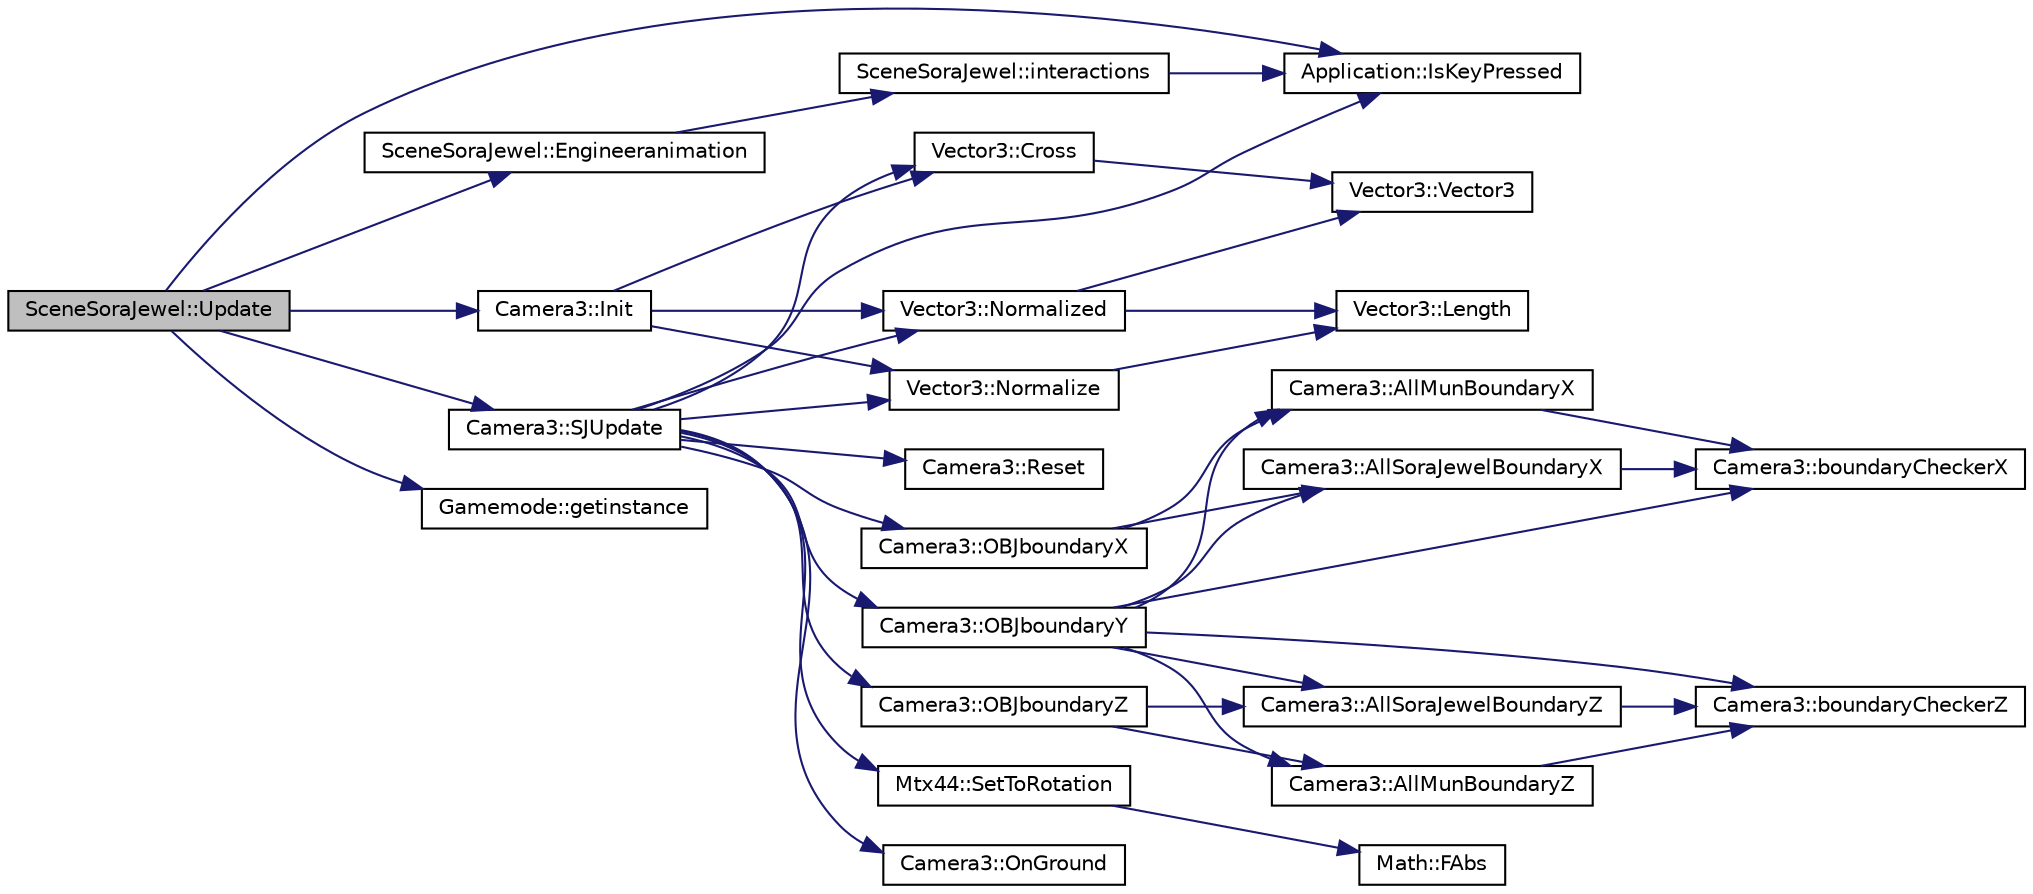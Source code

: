 digraph "SceneSoraJewel::Update"
{
  bgcolor="transparent";
  edge [fontname="Helvetica",fontsize="10",labelfontname="Helvetica",labelfontsize="10"];
  node [fontname="Helvetica",fontsize="10",shape=record];
  rankdir="LR";
  Node1 [label="SceneSoraJewel::Update",height=0.2,width=0.4,color="black", fillcolor="grey75", style="filled", fontcolor="black"];
  Node1 -> Node2 [color="midnightblue",fontsize="10",style="solid",fontname="Helvetica"];
  Node2 [label="SceneSoraJewel::Engineeranimation",height=0.2,width=0.4,color="black",URL="$classSceneSoraJewel.html#ade1c66efbf4d09b53de380245e5fb864",tooltip="This function is placed in Update(double dt) to run Engineer&#39;s animation to walk to ship..."];
  Node2 -> Node3 [color="midnightblue",fontsize="10",style="solid",fontname="Helvetica"];
  Node3 [label="SceneSoraJewel::interactions",height=0.2,width=0.4,color="black",URL="$classSceneSoraJewel.html#a3764e7474c9f2d36bc654c5942fc3cc3",tooltip="This function is responsible for using view to do interaction instead of using an area..."];
  Node3 -> Node4 [color="midnightblue",fontsize="10",style="solid",fontname="Helvetica"];
  Node4 [label="Application::IsKeyPressed",height=0.2,width=0.4,color="black",URL="$classApplication.html#a72cc9bba26506a7c0f54c346dfbd5cfe"];
  Node1 -> Node5 [color="midnightblue",fontsize="10",style="solid",fontname="Helvetica"];
  Node5 [label="Gamemode::getinstance",height=0.2,width=0.4,color="black",URL="$classGamemode.html#af47c19fec76ecf68cf2b13933572ec19"];
  Node1 -> Node6 [color="midnightblue",fontsize="10",style="solid",fontname="Helvetica"];
  Node6 [label="Camera3::Init",height=0.2,width=0.4,color="black",URL="$classCamera3.html#a19ed99e698e764c1da3a985cf75eb93f",tooltip="Camera3 initializer. "];
  Node6 -> Node7 [color="midnightblue",fontsize="10",style="solid",fontname="Helvetica"];
  Node7 [label="Vector3::Cross",height=0.2,width=0.4,color="black",URL="$structVector3.html#aa1cdc5357009b47fe585ddd61e263aad",tooltip="Cross product of 2 vectors. "];
  Node7 -> Node8 [color="midnightblue",fontsize="10",style="solid",fontname="Helvetica"];
  Node8 [label="Vector3::Vector3",height=0.2,width=0.4,color="black",URL="$structVector3.html#afa5e0c801fc2c8a820a54ea99302fe08",tooltip="Vector3 default constructor. "];
  Node6 -> Node9 [color="midnightblue",fontsize="10",style="solid",fontname="Helvetica"];
  Node9 [label="Vector3::Normalize",height=0.2,width=0.4,color="black",URL="$structVector3.html#aaef4f25a38878a640ab4a48002a7eff8",tooltip="Normalize this vector and return a reference to it. "];
  Node9 -> Node10 [color="midnightblue",fontsize="10",style="solid",fontname="Helvetica"];
  Node10 [label="Vector3::Length",height=0.2,width=0.4,color="black",URL="$structVector3.html#a200024a8442329de9a625ed58ffe7075",tooltip="Return length of vector. "];
  Node6 -> Node11 [color="midnightblue",fontsize="10",style="solid",fontname="Helvetica"];
  Node11 [label="Vector3::Normalized",height=0.2,width=0.4,color="black",URL="$structVector3.html#a2da0f00c5529bced69763320dac9c414",tooltip="Return a copy of this vector, normalized. "];
  Node11 -> Node10 [color="midnightblue",fontsize="10",style="solid",fontname="Helvetica"];
  Node11 -> Node8 [color="midnightblue",fontsize="10",style="solid",fontname="Helvetica"];
  Node1 -> Node4 [color="midnightblue",fontsize="10",style="solid",fontname="Helvetica"];
  Node1 -> Node12 [color="midnightblue",fontsize="10",style="solid",fontname="Helvetica"];
  Node12 [label="Camera3::SJUpdate",height=0.2,width=0.4,color="black",URL="$classCamera3.html#a9b14833d93a40442a53edf635837045c",tooltip="Camera3 SJUpdate funcion. "];
  Node12 -> Node7 [color="midnightblue",fontsize="10",style="solid",fontname="Helvetica"];
  Node12 -> Node4 [color="midnightblue",fontsize="10",style="solid",fontname="Helvetica"];
  Node12 -> Node9 [color="midnightblue",fontsize="10",style="solid",fontname="Helvetica"];
  Node12 -> Node11 [color="midnightblue",fontsize="10",style="solid",fontname="Helvetica"];
  Node12 -> Node13 [color="midnightblue",fontsize="10",style="solid",fontname="Helvetica"];
  Node13 [label="Camera3::OBJboundaryX",height=0.2,width=0.4,color="black",URL="$classCamera3.html#aaa26b06935fed4c855d2dd456121a702",tooltip="Camera3 OBJboundaryX function. "];
  Node13 -> Node14 [color="midnightblue",fontsize="10",style="solid",fontname="Helvetica"];
  Node14 [label="Camera3::AllMunBoundaryX",height=0.2,width=0.4,color="black",URL="$classCamera3.html#a47536550c550e38ce70a127d6041d238",tooltip="Camera3 AllMunBoundaryX function. "];
  Node14 -> Node15 [color="midnightblue",fontsize="10",style="solid",fontname="Helvetica"];
  Node15 [label="Camera3::boundaryCheckerX",height=0.2,width=0.4,color="black",URL="$classCamera3.html#a0a24a8f97532c60f7652662fe7ea9011",tooltip="Camera3 boundaryCheckerX function. "];
  Node13 -> Node16 [color="midnightblue",fontsize="10",style="solid",fontname="Helvetica"];
  Node16 [label="Camera3::AllSoraJewelBoundaryX",height=0.2,width=0.4,color="black",URL="$classCamera3.html#aa21841d30a266e7685ca9b7c88acef27",tooltip="Camera3 AllSoraJewelBoundaryX function. "];
  Node16 -> Node15 [color="midnightblue",fontsize="10",style="solid",fontname="Helvetica"];
  Node12 -> Node17 [color="midnightblue",fontsize="10",style="solid",fontname="Helvetica"];
  Node17 [label="Camera3::OBJboundaryY",height=0.2,width=0.4,color="black",URL="$classCamera3.html#ac2263d661658db8abcb97df54cb09c16",tooltip="Camera3 OBJboundaryY function. "];
  Node17 -> Node14 [color="midnightblue",fontsize="10",style="solid",fontname="Helvetica"];
  Node17 -> Node18 [color="midnightblue",fontsize="10",style="solid",fontname="Helvetica"];
  Node18 [label="Camera3::AllMunBoundaryZ",height=0.2,width=0.4,color="black",URL="$classCamera3.html#a101dfa0d89e28196116fdc240cfac418",tooltip="Camera3 AllMunBoundaryZ function. "];
  Node18 -> Node19 [color="midnightblue",fontsize="10",style="solid",fontname="Helvetica"];
  Node19 [label="Camera3::boundaryCheckerZ",height=0.2,width=0.4,color="black",URL="$classCamera3.html#acf520274a349d1766551356738f2aa3a",tooltip="Camera3 boundaryCheckerZ function. "];
  Node17 -> Node16 [color="midnightblue",fontsize="10",style="solid",fontname="Helvetica"];
  Node17 -> Node20 [color="midnightblue",fontsize="10",style="solid",fontname="Helvetica"];
  Node20 [label="Camera3::AllSoraJewelBoundaryZ",height=0.2,width=0.4,color="black",URL="$classCamera3.html#a62cd60c19e1bab7d201ff93bd23cca25",tooltip="Camera3 AllSoraJewelBoundaryZ function. "];
  Node20 -> Node19 [color="midnightblue",fontsize="10",style="solid",fontname="Helvetica"];
  Node17 -> Node15 [color="midnightblue",fontsize="10",style="solid",fontname="Helvetica"];
  Node17 -> Node19 [color="midnightblue",fontsize="10",style="solid",fontname="Helvetica"];
  Node12 -> Node21 [color="midnightblue",fontsize="10",style="solid",fontname="Helvetica"];
  Node21 [label="Camera3::OBJboundaryZ",height=0.2,width=0.4,color="black",URL="$classCamera3.html#aa26ef7e7f4b7f981404cb3e8ba6d29cc",tooltip="Camera3 OBJboundaryZ function. "];
  Node21 -> Node18 [color="midnightblue",fontsize="10",style="solid",fontname="Helvetica"];
  Node21 -> Node20 [color="midnightblue",fontsize="10",style="solid",fontname="Helvetica"];
  Node12 -> Node22 [color="midnightblue",fontsize="10",style="solid",fontname="Helvetica"];
  Node22 [label="Camera3::OnGround",height=0.2,width=0.4,color="black",URL="$classCamera3.html#a18c6741c2dc48ba6d12debe48d76923c",tooltip="Camera3 OnGround function. "];
  Node12 -> Node23 [color="midnightblue",fontsize="10",style="solid",fontname="Helvetica"];
  Node23 [label="Camera3::Reset",height=0.2,width=0.4,color="black",URL="$classCamera3.html#a4b10106bcd89f21e3cf3e39f04d8c1cb",tooltip="Camera3 Reset function. "];
  Node12 -> Node24 [color="midnightblue",fontsize="10",style="solid",fontname="Helvetica"];
  Node24 [label="Mtx44::SetToRotation",height=0.2,width=0.4,color="black",URL="$classMtx44.html#ac0587ffb5ff9fd58ad5768d28fc06574",tooltip="Set Matrix to a rotation matrix about arbitrary axis. "];
  Node24 -> Node25 [color="midnightblue",fontsize="10",style="solid",fontname="Helvetica"];
  Node25 [label="Math::FAbs",height=0.2,width=0.4,color="black",URL="$namespaceMath.html#ac91173ab2efdf7313fe7aaeb6cb44cf6"];
}
